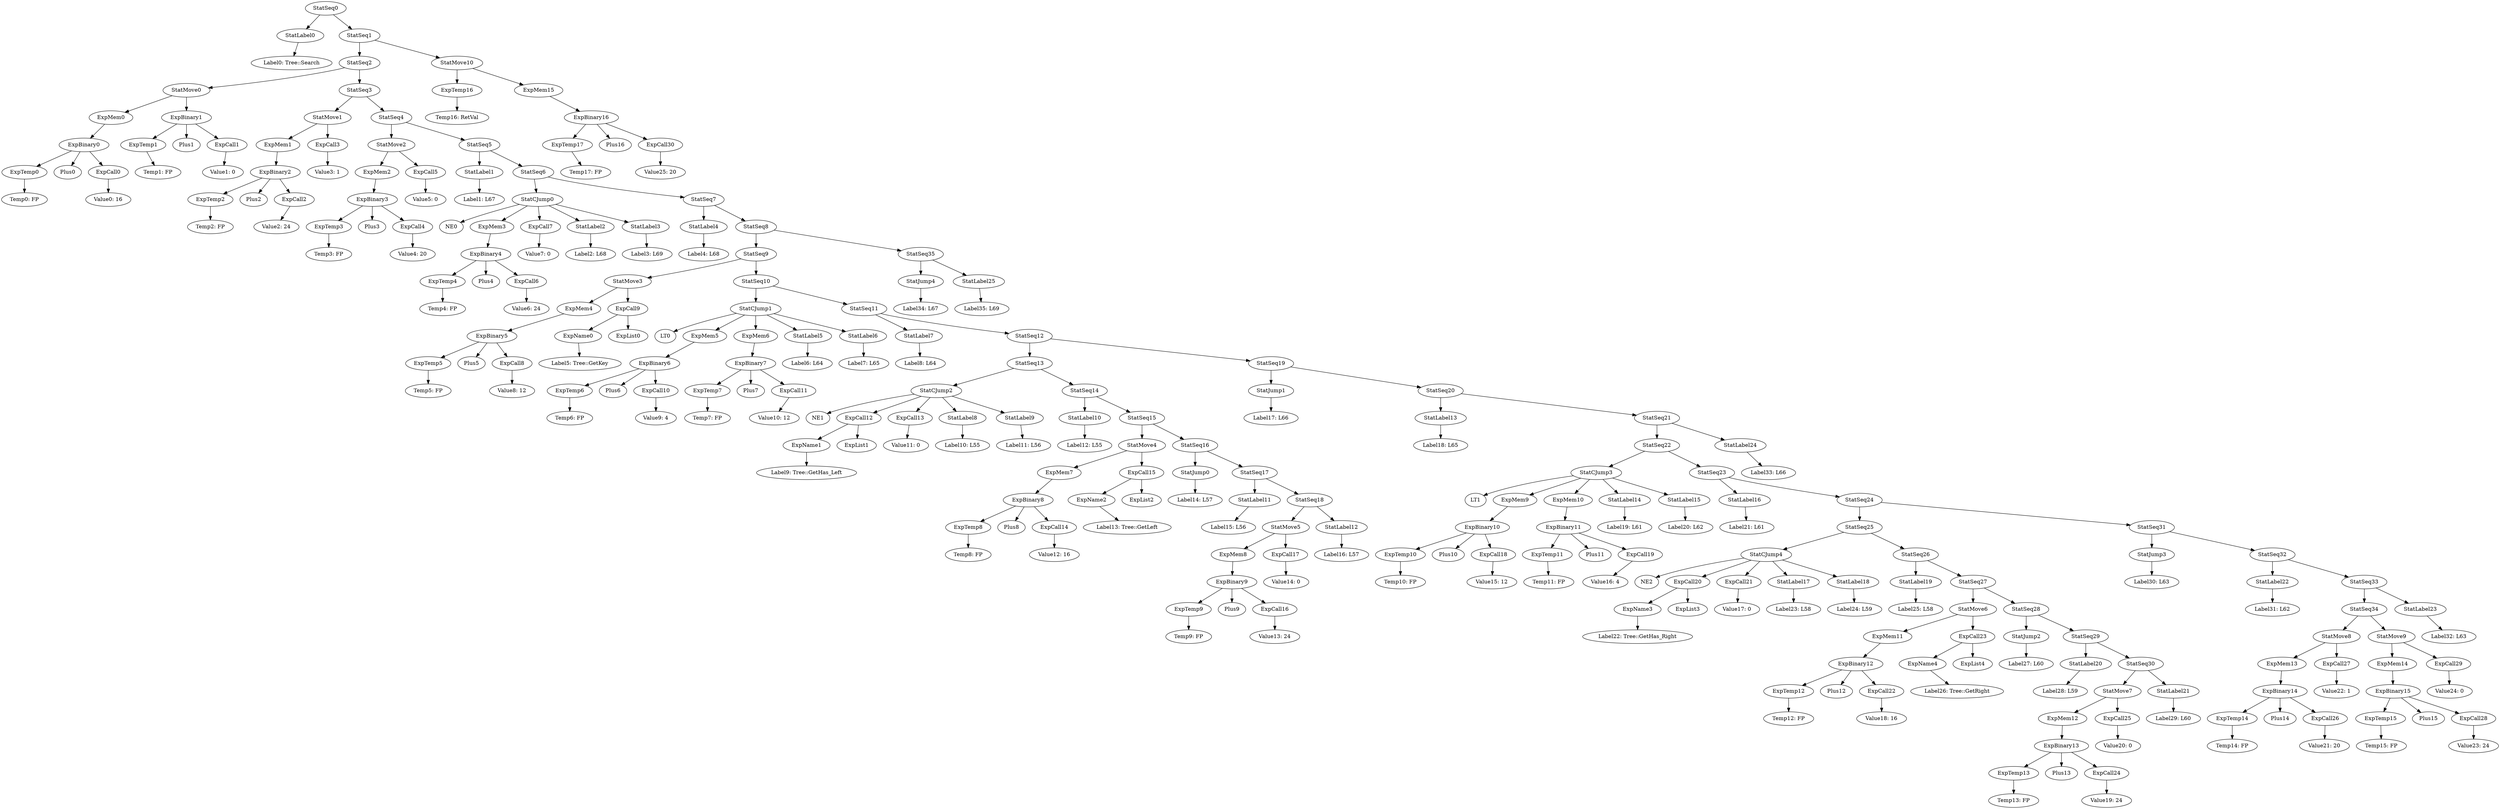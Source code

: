 digraph {
	ordering = out;
	ExpCall30 -> "Value25: 20";
	StatMove10 -> ExpTemp16;
	StatMove10 -> ExpMem15;
	StatJump4 -> "Label34: L67";
	StatSeq8 -> StatSeq9;
	StatSeq8 -> StatSeq35;
	StatSeq21 -> StatSeq22;
	StatSeq21 -> StatLabel24;
	StatMove9 -> ExpMem14;
	StatMove9 -> ExpCall29;
	ExpMem14 -> ExpBinary15;
	ExpCall28 -> "Value23: 24";
	ExpTemp15 -> "Temp15: FP";
	StatSeq34 -> StatMove8;
	StatSeq34 -> StatMove9;
	ExpMem13 -> ExpBinary14;
	ExpBinary16 -> ExpTemp17;
	ExpBinary16 -> Plus16;
	ExpBinary16 -> ExpCall30;
	ExpCall26 -> "Value21: 20";
	ExpTemp14 -> "Temp14: FP";
	StatSeq32 -> StatLabel22;
	StatSeq32 -> StatSeq33;
	StatSeq24 -> StatSeq25;
	StatSeq24 -> StatSeq31;
	StatMove7 -> ExpMem12;
	StatMove7 -> ExpCall25;
	ExpMem12 -> ExpBinary13;
	ExpTemp13 -> "Temp13: FP";
	StatSeq28 -> StatJump2;
	StatSeq28 -> StatSeq29;
	StatSeq29 -> StatLabel20;
	StatSeq29 -> StatSeq30;
	ExpCall23 -> ExpName4;
	ExpCall23 -> ExpList4;
	ExpName4 -> "Label26: Tree::GetRight";
	ExpMem11 -> ExpBinary12;
	ExpBinary12 -> ExpTemp12;
	ExpBinary12 -> Plus12;
	ExpBinary12 -> ExpCall22;
	StatMove6 -> ExpMem11;
	StatMove6 -> ExpCall23;
	StatSeq26 -> StatLabel19;
	StatSeq26 -> StatSeq27;
	StatLabel19 -> "Label25: L58";
	StatSeq25 -> StatCJump4;
	StatSeq25 -> StatSeq26;
	ExpCall24 -> "Value19: 24";
	StatLabel17 -> "Label23: L58";
	ExpCall21 -> "Value17: 0";
	ExpCall20 -> ExpName3;
	ExpCall20 -> ExpList3;
	ExpName3 -> "Label22: Tree::GetHas_Right";
	StatSeq22 -> StatCJump3;
	StatSeq22 -> StatSeq23;
	StatLabel15 -> "Label20: L62";
	StatLabel14 -> "Label19: L61";
	StatSeq31 -> StatJump3;
	StatSeq31 -> StatSeq32;
	ExpTemp11 -> "Temp11: FP";
	ExpCall18 -> "Value15: 12";
	ExpBinary10 -> ExpTemp10;
	ExpBinary10 -> Plus10;
	ExpBinary10 -> ExpCall18;
	ExpName0 -> "Label5: Tree::GetKey";
	ExpBinary5 -> ExpTemp5;
	ExpBinary5 -> Plus5;
	ExpBinary5 -> ExpCall8;
	StatMove3 -> ExpMem4;
	StatMove3 -> ExpCall9;
	StatCJump3 -> LT1;
	StatCJump3 -> ExpMem9;
	StatCJump3 -> ExpMem10;
	StatCJump3 -> StatLabel14;
	StatCJump3 -> StatLabel15;
	ExpCall9 -> ExpName0;
	ExpCall9 -> ExpList0;
	ExpMem3 -> ExpBinary4;
	StatMove8 -> ExpMem13;
	StatMove8 -> ExpCall27;
	StatLabel7 -> "Label8: L64";
	StatLabel24 -> "Label33: L66";
	ExpBinary13 -> ExpTemp13;
	ExpBinary13 -> Plus13;
	ExpBinary13 -> ExpCall24;
	StatMove2 -> ExpMem2;
	StatMove2 -> ExpCall5;
	ExpCall8 -> "Value8: 12";
	StatLabel16 -> "Label21: L61";
	ExpBinary1 -> ExpTemp1;
	ExpBinary1 -> Plus1;
	ExpBinary1 -> ExpCall1;
	ExpMem0 -> ExpBinary0;
	ExpBinary2 -> ExpTemp2;
	ExpBinary2 -> Plus2;
	ExpBinary2 -> ExpCall2;
	ExpMem5 -> ExpBinary6;
	ExpName2 -> "Label13: Tree::GetLeft";
	ExpTemp5 -> "Temp5: FP";
	ExpTemp4 -> "Temp4: FP";
	StatLabel5 -> "Label6: L64";
	ExpBinary4 -> ExpTemp4;
	ExpBinary4 -> Plus4;
	ExpBinary4 -> ExpCall6;
	ExpTemp1 -> "Temp1: FP";
	StatSeq0 -> StatLabel0;
	StatSeq0 -> StatSeq1;
	StatSeq6 -> StatCJump0;
	StatSeq6 -> StatSeq7;
	StatLabel8 -> "Label10: L55";
	ExpTemp3 -> "Temp3: FP";
	ExpBinary14 -> ExpTemp14;
	ExpBinary14 -> Plus14;
	ExpBinary14 -> ExpCall26;
	StatSeq5 -> StatLabel1;
	StatSeq5 -> StatSeq6;
	StatLabel25 -> "Label35: L69";
	StatLabel9 -> "Label11: L56";
	StatSeq30 -> StatMove7;
	StatSeq30 -> StatLabel21;
	StatLabel0 -> "Label0: Tree::Search";
	StatSeq17 -> StatLabel11;
	StatSeq17 -> StatSeq18;
	StatLabel12 -> "Label16: L57";
	ExpTemp0 -> "Temp0: FP";
	ExpTemp7 -> "Temp7: FP";
	StatSeq9 -> StatMove3;
	StatSeq9 -> StatSeq10;
	ExpCall0 -> "Value0: 16";
	StatLabel1 -> "Label1: L67";
	StatSeq1 -> StatSeq2;
	StatSeq1 -> StatMove10;
	StatLabel22 -> "Label31: L62";
	ExpMem2 -> ExpBinary3;
	ExpCall1 -> "Value1: 0";
	StatJump0 -> "Label14: L57";
	StatMove0 -> ExpMem0;
	StatMove0 -> ExpBinary1;
	StatSeq35 -> StatJump4;
	StatSeq35 -> StatLabel25;
	ExpCall19 -> "Value16: 4";
	ExpCall7 -> "Value7: 0";
	ExpBinary15 -> ExpTemp15;
	ExpBinary15 -> Plus15;
	ExpBinary15 -> ExpCall28;
	ExpCall2 -> "Value2: 24";
	StatSeq3 -> StatMove1;
	StatSeq3 -> StatSeq4;
	StatLabel3 -> "Label3: L69";
	ExpBinary3 -> ExpTemp3;
	ExpBinary3 -> Plus3;
	ExpBinary3 -> ExpCall4;
	ExpMem7 -> ExpBinary8;
	StatSeq15 -> StatMove4;
	StatSeq15 -> StatSeq16;
	StatSeq33 -> StatSeq34;
	StatSeq33 -> StatLabel23;
	ExpBinary11 -> ExpTemp11;
	ExpBinary11 -> Plus11;
	ExpBinary11 -> ExpCall19;
	ExpMem4 -> ExpBinary5;
	ExpBinary0 -> ExpTemp0;
	ExpBinary0 -> Plus0;
	ExpBinary0 -> ExpCall0;
	StatLabel23 -> "Label32: L63";
	ExpCall27 -> "Value22: 1";
	StatSeq2 -> StatMove0;
	StatSeq2 -> StatSeq3;
	StatLabel11 -> "Label15: L56";
	ExpTemp2 -> "Temp2: FP";
	ExpMem1 -> ExpBinary2;
	StatCJump0 -> NE0;
	StatCJump0 -> ExpMem3;
	StatCJump0 -> ExpCall7;
	StatCJump0 -> StatLabel2;
	StatCJump0 -> StatLabel3;
	StatMove1 -> ExpMem1;
	StatMove1 -> ExpCall3;
	ExpTemp17 -> "Temp17: FP";
	ExpMem9 -> ExpBinary10;
	StatSeq13 -> StatCJump2;
	StatSeq13 -> StatSeq14;
	ExpCall5 -> "Value5: 0";
	ExpCall22 -> "Value18: 16";
	ExpCall3 -> "Value3: 1";
	StatCJump1 -> LT0;
	StatCJump1 -> ExpMem5;
	StatCJump1 -> ExpMem6;
	StatCJump1 -> StatLabel5;
	StatCJump1 -> StatLabel6;
	ExpTemp6 -> "Temp6: FP";
	ExpBinary6 -> ExpTemp6;
	ExpBinary6 -> Plus6;
	ExpBinary6 -> ExpCall10;
	StatLabel13 -> "Label18: L65";
	ExpCall10 -> "Value9: 4";
	StatLabel21 -> "Label29: L60";
	ExpCall13 -> "Value11: 0";
	ExpMem15 -> ExpBinary16;
	ExpTemp8 -> "Temp8: FP";
	ExpCall11 -> "Value10: 12";
	ExpCall29 -> "Value24: 0";
	ExpMem6 -> ExpBinary7;
	ExpTemp16 -> "Temp16: RetVal";
	StatCJump2 -> NE1;
	StatCJump2 -> ExpCall12;
	StatCJump2 -> ExpCall13;
	StatCJump2 -> StatLabel8;
	StatCJump2 -> StatLabel9;
	ExpTemp12 -> "Temp12: FP";
	StatLabel18 -> "Label24: L59";
	StatLabel6 -> "Label7: L65";
	StatSeq10 -> StatCJump1;
	StatSeq10 -> StatSeq11;
	ExpName1 -> "Label9: Tree::GetHas_Left";
	StatSeq14 -> StatLabel10;
	StatSeq14 -> StatSeq15;
	StatJump2 -> "Label27: L60";
	StatLabel10 -> "Label12: L55";
	ExpBinary8 -> ExpTemp8;
	ExpBinary8 -> Plus8;
	ExpBinary8 -> ExpCall14;
	ExpCall25 -> "Value20: 0";
	ExpCall14 -> "Value12: 16";
	StatSeq27 -> StatMove6;
	StatSeq27 -> StatSeq28;
	ExpCall15 -> ExpName2;
	ExpCall15 -> ExpList2;
	StatSeq7 -> StatLabel4;
	StatSeq7 -> StatSeq8;
	StatSeq16 -> StatJump0;
	StatSeq16 -> StatSeq17;
	StatJump3 -> "Label30: L63";
	ExpCall4 -> "Value4: 20";
	ExpTemp9 -> "Temp9: FP";
	StatCJump4 -> NE2;
	StatCJump4 -> ExpCall20;
	StatCJump4 -> ExpCall21;
	StatCJump4 -> StatLabel17;
	StatCJump4 -> StatLabel18;
	ExpBinary7 -> ExpTemp7;
	ExpBinary7 -> Plus7;
	ExpBinary7 -> ExpCall11;
	ExpBinary9 -> ExpTemp9;
	ExpBinary9 -> Plus9;
	ExpBinary9 -> ExpCall16;
	StatSeq19 -> StatJump1;
	StatSeq19 -> StatSeq20;
	StatSeq11 -> StatLabel7;
	StatSeq11 -> StatSeq12;
	StatSeq20 -> StatLabel13;
	StatSeq20 -> StatSeq21;
	StatSeq23 -> StatLabel16;
	StatSeq23 -> StatSeq24;
	StatLabel4 -> "Label4: L68";
	ExpCall16 -> "Value13: 24";
	ExpMem8 -> ExpBinary9;
	StatLabel2 -> "Label2: L68";
	ExpCall12 -> ExpName1;
	ExpCall12 -> ExpList1;
	StatMove4 -> ExpMem7;
	StatMove4 -> ExpCall15;
	StatMove5 -> ExpMem8;
	StatMove5 -> ExpCall17;
	ExpCall17 -> "Value14: 0";
	StatSeq18 -> StatMove5;
	StatSeq18 -> StatLabel12;
	StatSeq12 -> StatSeq13;
	StatSeq12 -> StatSeq19;
	StatSeq4 -> StatMove2;
	StatSeq4 -> StatSeq5;
	StatJump1 -> "Label17: L66";
	StatLabel20 -> "Label28: L59";
	ExpMem10 -> ExpBinary11;
	ExpCall6 -> "Value6: 24";
	ExpTemp10 -> "Temp10: FP";
}

